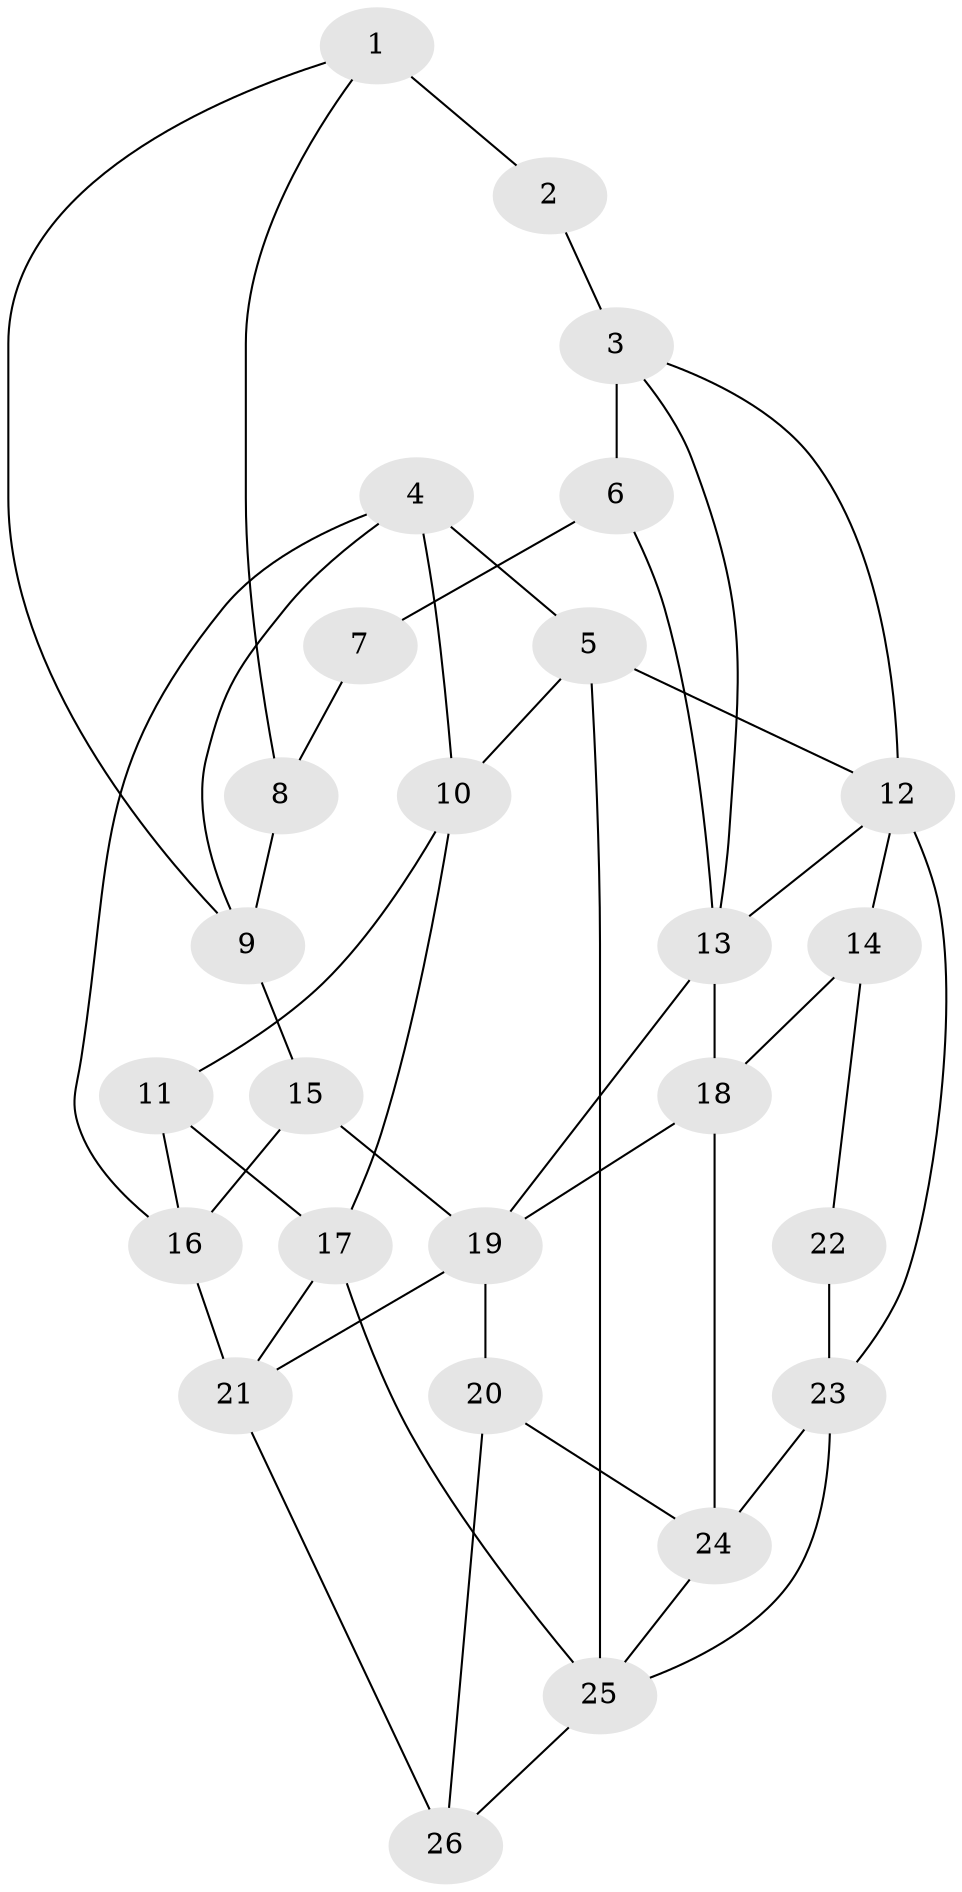 // original degree distribution, {3: 0.023809523809523808, 4: 0.23809523809523808, 5: 0.5238095238095238, 6: 0.21428571428571427}
// Generated by graph-tools (version 1.1) at 2025/38/03/04/25 23:38:29]
// undirected, 26 vertices, 47 edges
graph export_dot {
  node [color=gray90,style=filled];
  1;
  2;
  3;
  4;
  5;
  6;
  7;
  8;
  9;
  10;
  11;
  12;
  13;
  14;
  15;
  16;
  17;
  18;
  19;
  20;
  21;
  22;
  23;
  24;
  25;
  26;
  1 -- 2 [weight=2.0];
  1 -- 8 [weight=1.0];
  1 -- 9 [weight=1.0];
  2 -- 3 [weight=2.0];
  3 -- 6 [weight=1.0];
  3 -- 12 [weight=1.0];
  3 -- 13 [weight=1.0];
  4 -- 5 [weight=1.0];
  4 -- 9 [weight=1.0];
  4 -- 10 [weight=1.0];
  4 -- 16 [weight=1.0];
  5 -- 10 [weight=1.0];
  5 -- 12 [weight=1.0];
  5 -- 25 [weight=2.0];
  6 -- 7 [weight=2.0];
  6 -- 13 [weight=2.0];
  7 -- 8 [weight=2.0];
  8 -- 9 [weight=2.0];
  9 -- 15 [weight=2.0];
  10 -- 11 [weight=1.0];
  10 -- 17 [weight=1.0];
  11 -- 16 [weight=1.0];
  11 -- 17 [weight=1.0];
  12 -- 13 [weight=1.0];
  12 -- 14 [weight=2.0];
  12 -- 23 [weight=1.0];
  13 -- 18 [weight=1.0];
  13 -- 19 [weight=1.0];
  14 -- 18 [weight=1.0];
  14 -- 22 [weight=1.0];
  15 -- 16 [weight=2.0];
  15 -- 19 [weight=1.0];
  16 -- 21 [weight=2.0];
  17 -- 21 [weight=1.0];
  17 -- 25 [weight=1.0];
  18 -- 19 [weight=1.0];
  18 -- 24 [weight=1.0];
  19 -- 20 [weight=2.0];
  19 -- 21 [weight=1.0];
  20 -- 24 [weight=1.0];
  20 -- 26 [weight=1.0];
  21 -- 26 [weight=1.0];
  22 -- 23 [weight=2.0];
  23 -- 24 [weight=2.0];
  23 -- 25 [weight=1.0];
  24 -- 25 [weight=1.0];
  25 -- 26 [weight=2.0];
}
